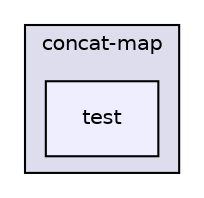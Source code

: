 digraph "gulp-src/node_modules/gulp/node_modules/liftoff/node_modules/findup-sync/node_modules/glob/node_modules/minimatch/node_modules/brace-expansion/node_modules/concat-map/test" {
  compound=true
  node [ fontsize="10", fontname="Helvetica"];
  edge [ labelfontsize="10", labelfontname="Helvetica"];
  subgraph clusterdir_ffdcdf755bc9eb93572acb3f59824149 {
    graph [ bgcolor="#ddddee", pencolor="black", label="concat-map" fontname="Helvetica", fontsize="10", URL="dir_ffdcdf755bc9eb93572acb3f59824149.html"]
  dir_212286b1a1ab84bc38ad5f915ca3af81 [shape=box, label="test", style="filled", fillcolor="#eeeeff", pencolor="black", URL="dir_212286b1a1ab84bc38ad5f915ca3af81.html"];
  }
}
